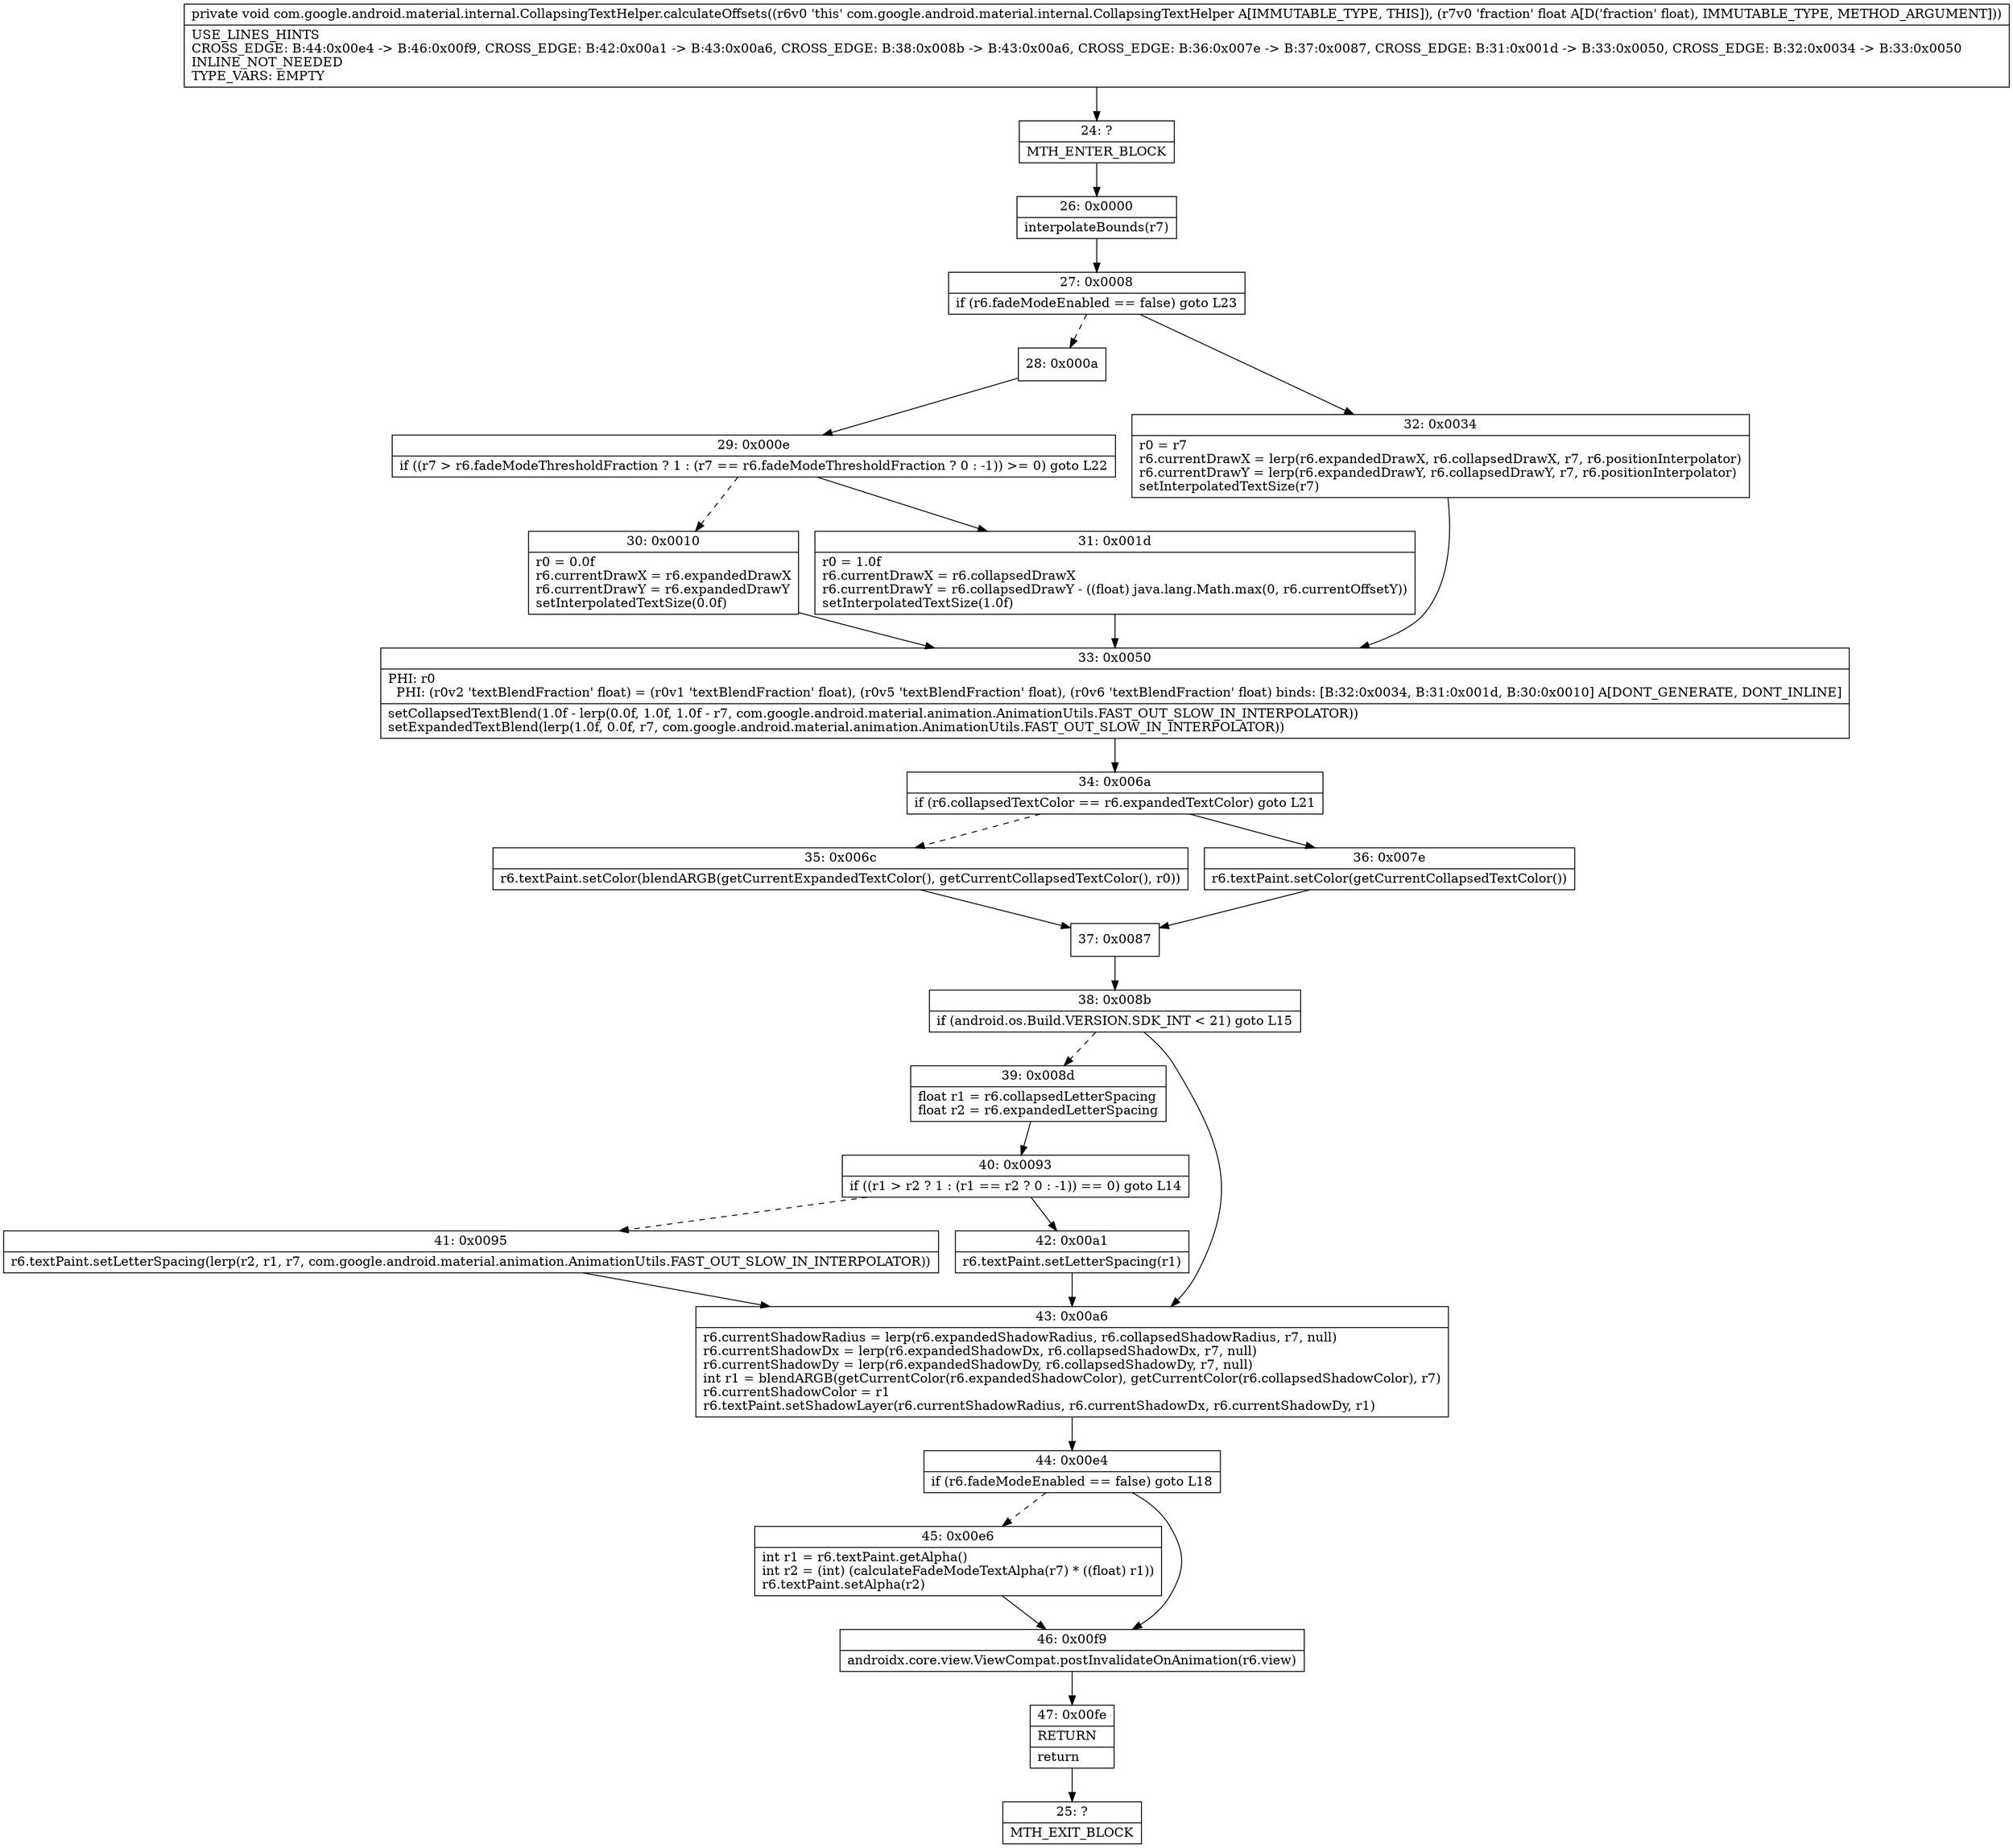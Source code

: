 digraph "CFG forcom.google.android.material.internal.CollapsingTextHelper.calculateOffsets(F)V" {
Node_24 [shape=record,label="{24\:\ ?|MTH_ENTER_BLOCK\l}"];
Node_26 [shape=record,label="{26\:\ 0x0000|interpolateBounds(r7)\l}"];
Node_27 [shape=record,label="{27\:\ 0x0008|if (r6.fadeModeEnabled == false) goto L23\l}"];
Node_28 [shape=record,label="{28\:\ 0x000a}"];
Node_29 [shape=record,label="{29\:\ 0x000e|if ((r7 \> r6.fadeModeThresholdFraction ? 1 : (r7 == r6.fadeModeThresholdFraction ? 0 : \-1)) \>= 0) goto L22\l}"];
Node_30 [shape=record,label="{30\:\ 0x0010|r0 = 0.0f\lr6.currentDrawX = r6.expandedDrawX\lr6.currentDrawY = r6.expandedDrawY\lsetInterpolatedTextSize(0.0f)\l}"];
Node_33 [shape=record,label="{33\:\ 0x0050|PHI: r0 \l  PHI: (r0v2 'textBlendFraction' float) = (r0v1 'textBlendFraction' float), (r0v5 'textBlendFraction' float), (r0v6 'textBlendFraction' float) binds: [B:32:0x0034, B:31:0x001d, B:30:0x0010] A[DONT_GENERATE, DONT_INLINE]\l|setCollapsedTextBlend(1.0f \- lerp(0.0f, 1.0f, 1.0f \- r7, com.google.android.material.animation.AnimationUtils.FAST_OUT_SLOW_IN_INTERPOLATOR))\lsetExpandedTextBlend(lerp(1.0f, 0.0f, r7, com.google.android.material.animation.AnimationUtils.FAST_OUT_SLOW_IN_INTERPOLATOR))\l}"];
Node_34 [shape=record,label="{34\:\ 0x006a|if (r6.collapsedTextColor == r6.expandedTextColor) goto L21\l}"];
Node_35 [shape=record,label="{35\:\ 0x006c|r6.textPaint.setColor(blendARGB(getCurrentExpandedTextColor(), getCurrentCollapsedTextColor(), r0))\l}"];
Node_37 [shape=record,label="{37\:\ 0x0087}"];
Node_38 [shape=record,label="{38\:\ 0x008b|if (android.os.Build.VERSION.SDK_INT \< 21) goto L15\l}"];
Node_39 [shape=record,label="{39\:\ 0x008d|float r1 = r6.collapsedLetterSpacing\lfloat r2 = r6.expandedLetterSpacing\l}"];
Node_40 [shape=record,label="{40\:\ 0x0093|if ((r1 \> r2 ? 1 : (r1 == r2 ? 0 : \-1)) == 0) goto L14\l}"];
Node_41 [shape=record,label="{41\:\ 0x0095|r6.textPaint.setLetterSpacing(lerp(r2, r1, r7, com.google.android.material.animation.AnimationUtils.FAST_OUT_SLOW_IN_INTERPOLATOR))\l}"];
Node_42 [shape=record,label="{42\:\ 0x00a1|r6.textPaint.setLetterSpacing(r1)\l}"];
Node_43 [shape=record,label="{43\:\ 0x00a6|r6.currentShadowRadius = lerp(r6.expandedShadowRadius, r6.collapsedShadowRadius, r7, null)\lr6.currentShadowDx = lerp(r6.expandedShadowDx, r6.collapsedShadowDx, r7, null)\lr6.currentShadowDy = lerp(r6.expandedShadowDy, r6.collapsedShadowDy, r7, null)\lint r1 = blendARGB(getCurrentColor(r6.expandedShadowColor), getCurrentColor(r6.collapsedShadowColor), r7)\lr6.currentShadowColor = r1\lr6.textPaint.setShadowLayer(r6.currentShadowRadius, r6.currentShadowDx, r6.currentShadowDy, r1)\l}"];
Node_44 [shape=record,label="{44\:\ 0x00e4|if (r6.fadeModeEnabled == false) goto L18\l}"];
Node_45 [shape=record,label="{45\:\ 0x00e6|int r1 = r6.textPaint.getAlpha()\lint r2 = (int) (calculateFadeModeTextAlpha(r7) * ((float) r1))\lr6.textPaint.setAlpha(r2)\l}"];
Node_46 [shape=record,label="{46\:\ 0x00f9|androidx.core.view.ViewCompat.postInvalidateOnAnimation(r6.view)\l}"];
Node_47 [shape=record,label="{47\:\ 0x00fe|RETURN\l|return\l}"];
Node_25 [shape=record,label="{25\:\ ?|MTH_EXIT_BLOCK\l}"];
Node_36 [shape=record,label="{36\:\ 0x007e|r6.textPaint.setColor(getCurrentCollapsedTextColor())\l}"];
Node_31 [shape=record,label="{31\:\ 0x001d|r0 = 1.0f\lr6.currentDrawX = r6.collapsedDrawX\lr6.currentDrawY = r6.collapsedDrawY \- ((float) java.lang.Math.max(0, r6.currentOffsetY))\lsetInterpolatedTextSize(1.0f)\l}"];
Node_32 [shape=record,label="{32\:\ 0x0034|r0 = r7\lr6.currentDrawX = lerp(r6.expandedDrawX, r6.collapsedDrawX, r7, r6.positionInterpolator)\lr6.currentDrawY = lerp(r6.expandedDrawY, r6.collapsedDrawY, r7, r6.positionInterpolator)\lsetInterpolatedTextSize(r7)\l}"];
MethodNode[shape=record,label="{private void com.google.android.material.internal.CollapsingTextHelper.calculateOffsets((r6v0 'this' com.google.android.material.internal.CollapsingTextHelper A[IMMUTABLE_TYPE, THIS]), (r7v0 'fraction' float A[D('fraction' float), IMMUTABLE_TYPE, METHOD_ARGUMENT]))  | USE_LINES_HINTS\lCROSS_EDGE: B:44:0x00e4 \-\> B:46:0x00f9, CROSS_EDGE: B:42:0x00a1 \-\> B:43:0x00a6, CROSS_EDGE: B:38:0x008b \-\> B:43:0x00a6, CROSS_EDGE: B:36:0x007e \-\> B:37:0x0087, CROSS_EDGE: B:31:0x001d \-\> B:33:0x0050, CROSS_EDGE: B:32:0x0034 \-\> B:33:0x0050\lINLINE_NOT_NEEDED\lTYPE_VARS: EMPTY\l}"];
MethodNode -> Node_24;Node_24 -> Node_26;
Node_26 -> Node_27;
Node_27 -> Node_28[style=dashed];
Node_27 -> Node_32;
Node_28 -> Node_29;
Node_29 -> Node_30[style=dashed];
Node_29 -> Node_31;
Node_30 -> Node_33;
Node_33 -> Node_34;
Node_34 -> Node_35[style=dashed];
Node_34 -> Node_36;
Node_35 -> Node_37;
Node_37 -> Node_38;
Node_38 -> Node_39[style=dashed];
Node_38 -> Node_43;
Node_39 -> Node_40;
Node_40 -> Node_41[style=dashed];
Node_40 -> Node_42;
Node_41 -> Node_43;
Node_42 -> Node_43;
Node_43 -> Node_44;
Node_44 -> Node_45[style=dashed];
Node_44 -> Node_46;
Node_45 -> Node_46;
Node_46 -> Node_47;
Node_47 -> Node_25;
Node_36 -> Node_37;
Node_31 -> Node_33;
Node_32 -> Node_33;
}

